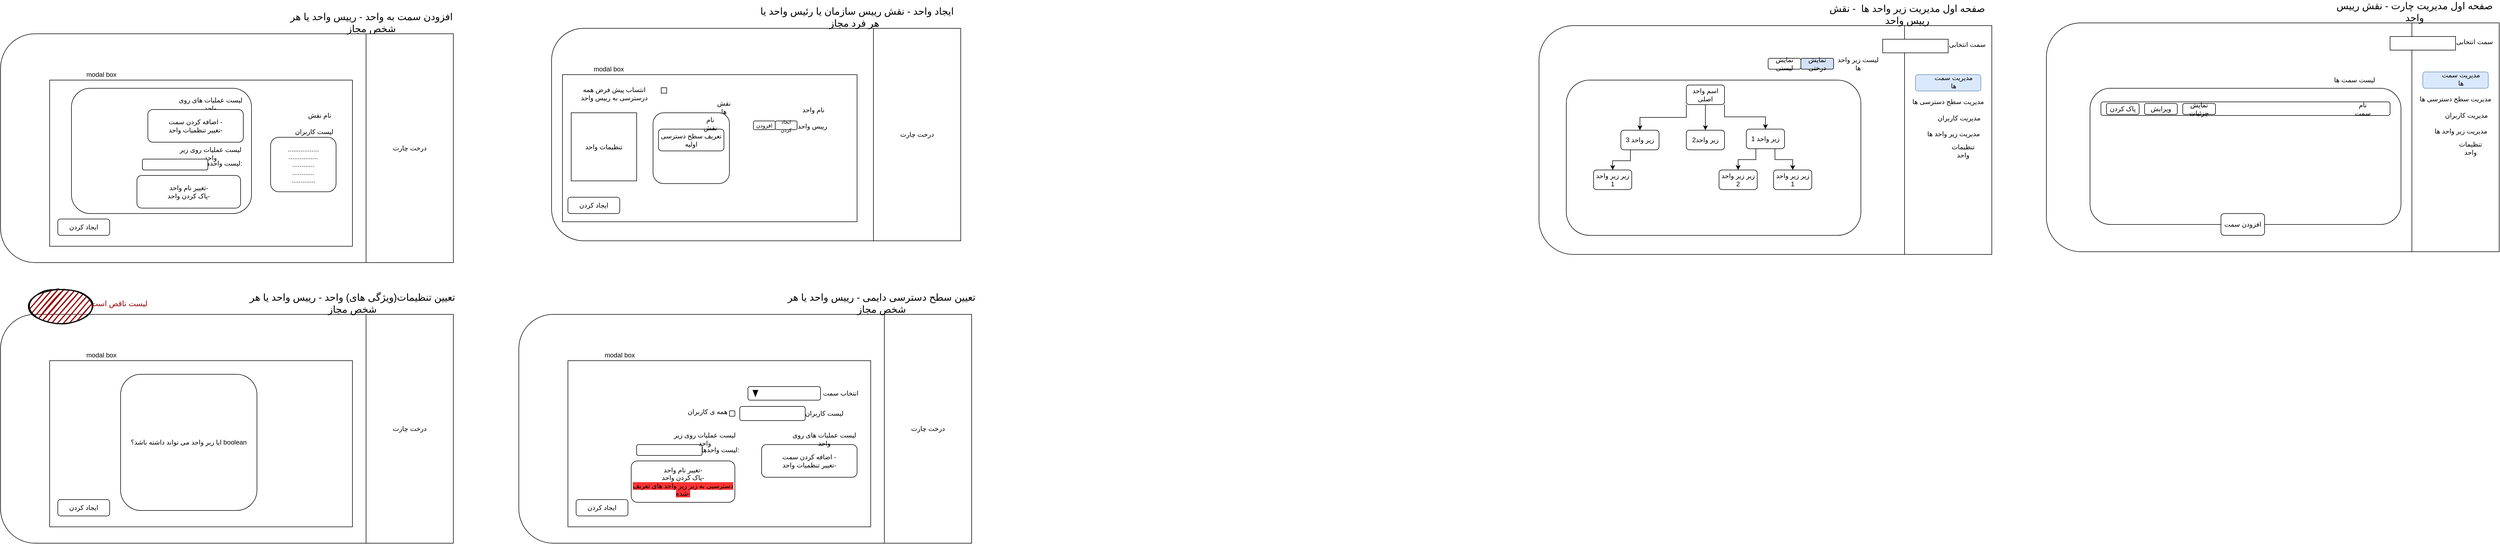 <mxfile version="14.9.9" type="github" pages="2">
  <diagram id="zm9EhGsO0Ewxgib7d6Pb" name="chart">
    <mxGraphModel dx="4552" dy="637" grid="1" gridSize="10" guides="1" tooltips="1" connect="1" arrows="1" fold="1" page="1" pageScale="1" pageWidth="850" pageHeight="1100" math="0" shadow="0">
      <root>
        <mxCell id="0" />
        <mxCell id="1" parent="0" />
        <mxCell id="q2r3y-brRH6zKTwL2eAa-1" value="" style="rounded=1;whiteSpace=wrap;html=1;" parent="1" vertex="1">
          <mxGeometry x="-2020" y="80" width="730" height="390" as="geometry" />
        </mxCell>
        <mxCell id="q2r3y-brRH6zKTwL2eAa-2" value="&lt;font style=&quot;font-size: 18px&quot;&gt;&amp;nbsp; ایجاد واحد - نقش رییس سازمان یا رئیس واحد یا هر فرد مجاز&lt;/font&gt;" style="text;html=1;strokeColor=none;fillColor=none;align=center;verticalAlign=middle;whiteSpace=wrap;rounded=0;" parent="1" vertex="1">
          <mxGeometry x="-1660" y="50" width="390" height="20" as="geometry" />
        </mxCell>
        <mxCell id="q2r3y-brRH6zKTwL2eAa-8" value="تنظمیات واحد" style="rounded=1;whiteSpace=wrap;html=1;" parent="1" vertex="1">
          <mxGeometry x="-1900" y="260" width="120" height="60" as="geometry" />
        </mxCell>
        <mxCell id="q2r3y-brRH6zKTwL2eAa-19" value="درخت چارت" style="rounded=0;whiteSpace=wrap;html=1;" parent="1" vertex="1">
          <mxGeometry x="-1430" y="80" width="160" height="390" as="geometry" />
        </mxCell>
        <mxCell id="q2r3y-brRH6zKTwL2eAa-20" value="" style="rounded=0;whiteSpace=wrap;html=1;" parent="1" vertex="1">
          <mxGeometry x="-2000" y="165" width="540" height="270" as="geometry" />
        </mxCell>
        <mxCell id="q2r3y-brRH6zKTwL2eAa-3" value="نام واحد" style="text;html=1;strokeColor=none;fillColor=none;align=center;verticalAlign=middle;whiteSpace=wrap;rounded=0;" parent="1" vertex="1">
          <mxGeometry x="-1585" y="220" width="90" height="20" as="geometry" />
        </mxCell>
        <mxCell id="q2r3y-brRH6zKTwL2eAa-4" value="رییس واحد&amp;nbsp;" style="text;html=1;strokeColor=none;fillColor=none;align=center;verticalAlign=middle;whiteSpace=wrap;rounded=0;" parent="1" vertex="1">
          <mxGeometry x="-1600" y="250" width="120" height="20" as="geometry" />
        </mxCell>
        <mxCell id="q2r3y-brRH6zKTwL2eAa-18" value="تنظیمات واحد" style="rounded=0;whiteSpace=wrap;html=1;" parent="1" vertex="1">
          <mxGeometry x="-1984" y="235" width="120" height="125" as="geometry" />
        </mxCell>
        <mxCell id="q2r3y-brRH6zKTwL2eAa-22" value="modal box" style="text;html=1;strokeColor=none;fillColor=none;align=center;verticalAlign=middle;whiteSpace=wrap;rounded=0;" parent="1" vertex="1">
          <mxGeometry x="-1950" y="145" width="70" height="20" as="geometry" />
        </mxCell>
        <mxCell id="q2r3y-brRH6zKTwL2eAa-23" value="نقش ها" style="text;html=1;strokeColor=none;fillColor=none;align=center;verticalAlign=middle;whiteSpace=wrap;rounded=0;" parent="1" vertex="1">
          <mxGeometry x="-1724" y="215" width="40" height="20" as="geometry" />
        </mxCell>
        <mxCell id="q2r3y-brRH6zKTwL2eAa-24" value="انتساب پیش فرض همه درسترسی به رییس واحد" style="text;html=1;strokeColor=none;fillColor=none;align=center;verticalAlign=middle;whiteSpace=wrap;rounded=0;" parent="1" vertex="1">
          <mxGeometry x="-1990" y="190" width="170" height="20" as="geometry" />
        </mxCell>
        <mxCell id="q2r3y-brRH6zKTwL2eAa-25" value="" style="rounded=0;whiteSpace=wrap;html=1;" parent="1" vertex="1">
          <mxGeometry x="-1819" y="189" width="10" height="10" as="geometry" />
        </mxCell>
        <mxCell id="q2r3y-brRH6zKTwL2eAa-26" value="ایجاد کردن" style="rounded=1;whiteSpace=wrap;html=1;" parent="1" vertex="1">
          <mxGeometry x="-1990" y="390" width="95" height="30" as="geometry" />
        </mxCell>
        <mxCell id="q2r3y-brRH6zKTwL2eAa-27" value="&lt;font style=&quot;font-size: 9px&quot;&gt;ایجاد کردن&lt;/font&gt;" style="rounded=1;whiteSpace=wrap;html=1;" parent="1" vertex="1">
          <mxGeometry x="-1610" y="250" width="40" height="16" as="geometry" />
        </mxCell>
        <mxCell id="q2r3y-brRH6zKTwL2eAa-28" value="&lt;font size=&quot;1&quot;&gt;افزودن&lt;/font&gt;" style="rounded=1;whiteSpace=wrap;html=1;" parent="1" vertex="1">
          <mxGeometry x="-1650" y="250" width="40" height="16" as="geometry" />
        </mxCell>
        <mxCell id="q2r3y-brRH6zKTwL2eAa-29" value="" style="rounded=1;whiteSpace=wrap;html=1;" parent="1" vertex="1">
          <mxGeometry x="-3030" y="90" width="810" height="420" as="geometry" />
        </mxCell>
        <mxCell id="q2r3y-brRH6zKTwL2eAa-30" value="&lt;span style=&quot;font-size: 18px&quot;&gt;افزودن سمت به واحد - رییس واحد یا هر شخص مجاز&lt;/span&gt;" style="text;html=1;strokeColor=none;fillColor=none;align=center;verticalAlign=middle;whiteSpace=wrap;rounded=0;" parent="1" vertex="1">
          <mxGeometry x="-2520" y="60" width="340" height="20" as="geometry" />
        </mxCell>
        <mxCell id="q2r3y-brRH6zKTwL2eAa-31" value="تنظمیات واحد" style="rounded=1;whiteSpace=wrap;html=1;" parent="1" vertex="1">
          <mxGeometry x="-2830" y="260" width="40" height="70" as="geometry" />
        </mxCell>
        <mxCell id="q2r3y-brRH6zKTwL2eAa-32" value="درخت چارت" style="rounded=0;whiteSpace=wrap;html=1;" parent="1" vertex="1">
          <mxGeometry x="-2360" y="90" width="160" height="420" as="geometry" />
        </mxCell>
        <mxCell id="q2r3y-brRH6zKTwL2eAa-33" value="" style="rounded=0;whiteSpace=wrap;html=1;" parent="1" vertex="1">
          <mxGeometry x="-2940" y="175" width="555" height="305" as="geometry" />
        </mxCell>
        <mxCell id="q2r3y-brRH6zKTwL2eAa-34" value="" style="rounded=1;whiteSpace=wrap;html=1;" parent="1" vertex="1">
          <mxGeometry x="-2900" y="190" width="330" height="230" as="geometry" />
        </mxCell>
        <mxCell id="q2r3y-brRH6zKTwL2eAa-35" value="نام نقش" style="text;html=1;strokeColor=none;fillColor=none;align=center;verticalAlign=middle;whiteSpace=wrap;rounded=0;" parent="1" vertex="1">
          <mxGeometry x="-2490" y="230" width="90" height="20" as="geometry" />
        </mxCell>
        <mxCell id="q2r3y-brRH6zKTwL2eAa-36" value="لیست کاربران" style="text;html=1;strokeColor=none;fillColor=none;align=center;verticalAlign=middle;whiteSpace=wrap;rounded=0;" parent="1" vertex="1">
          <mxGeometry x="-2515" y="260" width="120" height="20" as="geometry" />
        </mxCell>
        <mxCell id="q2r3y-brRH6zKTwL2eAa-38" value="modal box" style="text;html=1;strokeColor=none;fillColor=none;align=center;verticalAlign=middle;whiteSpace=wrap;rounded=0;" parent="1" vertex="1">
          <mxGeometry x="-2880" y="155" width="70" height="20" as="geometry" />
        </mxCell>
        <mxCell id="q2r3y-brRH6zKTwL2eAa-42" value="ایجاد کردن" style="rounded=1;whiteSpace=wrap;html=1;" parent="1" vertex="1">
          <mxGeometry x="-2925" y="430" width="95" height="30" as="geometry" />
        </mxCell>
        <mxCell id="q2r3y-brRH6zKTwL2eAa-45" value=".................&lt;br&gt;................&lt;br&gt;............&lt;br&gt;............&lt;br&gt;............." style="rounded=1;whiteSpace=wrap;html=1;" parent="1" vertex="1">
          <mxGeometry x="-2535" y="280" width="120" height="100" as="geometry" />
        </mxCell>
        <mxCell id="q2r3y-brRH6zKTwL2eAa-46" value="لیست عملیات های روی واحد" style="text;html=1;strokeColor=none;fillColor=none;align=center;verticalAlign=middle;whiteSpace=wrap;rounded=0;" parent="1" vertex="1">
          <mxGeometry x="-2710" y="209" width="130" height="20" as="geometry" />
        </mxCell>
        <mxCell id="q2r3y-brRH6zKTwL2eAa-47" value="اضافه کردن سمت -&lt;br&gt;تغییر تنظمیات واحد-" style="rounded=1;whiteSpace=wrap;html=1;" parent="1" vertex="1">
          <mxGeometry x="-2760" y="229" width="175" height="60" as="geometry" />
        </mxCell>
        <mxCell id="q2r3y-brRH6zKTwL2eAa-48" value="لیست عملیات روی زیر واحد" style="text;html=1;strokeColor=none;fillColor=none;align=center;verticalAlign=middle;whiteSpace=wrap;rounded=0;" parent="1" vertex="1">
          <mxGeometry x="-2710" y="300" width="130" height="20" as="geometry" />
        </mxCell>
        <mxCell id="q2r3y-brRH6zKTwL2eAa-49" value="تغییر نام واحد-&lt;br&gt;پاک کردن واحد-" style="rounded=1;whiteSpace=wrap;html=1;" parent="1" vertex="1">
          <mxGeometry x="-2780" y="350" width="190" height="60" as="geometry" />
        </mxCell>
        <mxCell id="q2r3y-brRH6zKTwL2eAa-50" value="لیست واحدها:" style="text;html=1;strokeColor=none;fillColor=none;align=right;verticalAlign=middle;whiteSpace=wrap;rounded=0;" parent="1" vertex="1">
          <mxGeometry x="-2695" y="312.5" width="110" height="30" as="geometry" />
        </mxCell>
        <mxCell id="q2r3y-brRH6zKTwL2eAa-55" value="" style="rounded=1;whiteSpace=wrap;html=1;" parent="1" vertex="1">
          <mxGeometry x="-2770" y="320" width="120" height="20" as="geometry" />
        </mxCell>
        <mxCell id="q2r3y-brRH6zKTwL2eAa-56" value="" style="rounded=1;whiteSpace=wrap;html=1;" parent="1" vertex="1">
          <mxGeometry x="-2080" y="605" width="810" height="420" as="geometry" />
        </mxCell>
        <mxCell id="q2r3y-brRH6zKTwL2eAa-57" value="&lt;span style=&quot;font-size: 18px&quot;&gt;تعیین سطح دسترسی دایمی - رییس واحد یا هر شخص مجاز&lt;/span&gt;" style="text;html=1;strokeColor=none;fillColor=none;align=center;verticalAlign=middle;whiteSpace=wrap;rounded=0;" parent="1" vertex="1">
          <mxGeometry x="-1600" y="575" width="370" height="20" as="geometry" />
        </mxCell>
        <mxCell id="q2r3y-brRH6zKTwL2eAa-58" value="تنظمیات واحد" style="rounded=1;whiteSpace=wrap;html=1;" parent="1" vertex="1">
          <mxGeometry x="-1880" y="785" width="120" height="60" as="geometry" />
        </mxCell>
        <mxCell id="q2r3y-brRH6zKTwL2eAa-59" value="درخت چارت" style="rounded=0;whiteSpace=wrap;html=1;" parent="1" vertex="1">
          <mxGeometry x="-1410" y="605" width="160" height="420" as="geometry" />
        </mxCell>
        <mxCell id="q2r3y-brRH6zKTwL2eAa-60" value="" style="rounded=0;whiteSpace=wrap;html=1;" parent="1" vertex="1">
          <mxGeometry x="-1990" y="690" width="555" height="305" as="geometry" />
        </mxCell>
        <mxCell id="q2r3y-brRH6zKTwL2eAa-64" value="modal box" style="text;html=1;strokeColor=none;fillColor=none;align=center;verticalAlign=middle;whiteSpace=wrap;rounded=0;" parent="1" vertex="1">
          <mxGeometry x="-1930" y="670" width="70" height="20" as="geometry" />
        </mxCell>
        <mxCell id="q2r3y-brRH6zKTwL2eAa-65" value="ایجاد کردن" style="rounded=1;whiteSpace=wrap;html=1;" parent="1" vertex="1">
          <mxGeometry x="-1975" y="945" width="95" height="30" as="geometry" />
        </mxCell>
        <mxCell id="q2r3y-brRH6zKTwL2eAa-73" value="" style="rounded=1;whiteSpace=wrap;html=1;" parent="1" vertex="1">
          <mxGeometry x="-3030" y="605" width="810" height="420" as="geometry" />
        </mxCell>
        <mxCell id="q2r3y-brRH6zKTwL2eAa-74" value="&lt;span style=&quot;font-size: 18px&quot;&gt;تعیین تنظیمات(ویژگی های) واحد - رییس واحد یا هر شخص مجاز&lt;/span&gt;" style="text;html=1;strokeColor=none;fillColor=none;align=center;verticalAlign=middle;whiteSpace=wrap;rounded=0;" parent="1" vertex="1">
          <mxGeometry x="-2590" y="575" width="410" height="20" as="geometry" />
        </mxCell>
        <mxCell id="q2r3y-brRH6zKTwL2eAa-75" value="تنظمیات واحد" style="rounded=1;whiteSpace=wrap;html=1;" parent="1" vertex="1">
          <mxGeometry x="-2830" y="785" width="120" height="60" as="geometry" />
        </mxCell>
        <mxCell id="q2r3y-brRH6zKTwL2eAa-76" value="درخت چارت" style="rounded=0;whiteSpace=wrap;html=1;" parent="1" vertex="1">
          <mxGeometry x="-2360" y="605" width="160" height="420" as="geometry" />
        </mxCell>
        <mxCell id="q2r3y-brRH6zKTwL2eAa-77" value="" style="rounded=0;whiteSpace=wrap;html=1;" parent="1" vertex="1">
          <mxGeometry x="-2940" y="690" width="555" height="305" as="geometry" />
        </mxCell>
        <mxCell id="q2r3y-brRH6zKTwL2eAa-78" value="ایا زیر واحد می تواند داشته باشد؟ boolean&lt;br&gt;" style="rounded=1;whiteSpace=wrap;html=1;" parent="1" vertex="1">
          <mxGeometry x="-2810" y="715" width="250" height="250" as="geometry" />
        </mxCell>
        <mxCell id="q2r3y-brRH6zKTwL2eAa-81" value="modal box" style="text;html=1;strokeColor=none;fillColor=none;align=center;verticalAlign=middle;whiteSpace=wrap;rounded=0;" parent="1" vertex="1">
          <mxGeometry x="-2880" y="670" width="70" height="20" as="geometry" />
        </mxCell>
        <mxCell id="q2r3y-brRH6zKTwL2eAa-82" value="ایجاد کردن" style="rounded=1;whiteSpace=wrap;html=1;" parent="1" vertex="1">
          <mxGeometry x="-2925" y="945" width="95" height="30" as="geometry" />
        </mxCell>
        <mxCell id="q2r3y-brRH6zKTwL2eAa-91" value="انتخاب سمت" style="text;html=1;strokeColor=none;fillColor=none;align=center;verticalAlign=middle;whiteSpace=wrap;rounded=0;" parent="1" vertex="1">
          <mxGeometry x="-1530" y="740" width="80" height="20" as="geometry" />
        </mxCell>
        <mxCell id="q2r3y-brRH6zKTwL2eAa-92" value="" style="rounded=1;whiteSpace=wrap;html=1;" parent="1" vertex="1">
          <mxGeometry x="-1675" y="774" width="120" height="26" as="geometry" />
        </mxCell>
        <mxCell id="q2r3y-brRH6zKTwL2eAa-93" value="لیست کاربران" style="text;html=1;strokeColor=none;fillColor=none;align=center;verticalAlign=middle;whiteSpace=wrap;rounded=0;" parent="1" vertex="1">
          <mxGeometry x="-1560" y="777" width="80" height="20" as="geometry" />
        </mxCell>
        <mxCell id="q2r3y-brRH6zKTwL2eAa-94" value="همه ی کاربران" style="text;html=1;strokeColor=none;fillColor=none;align=center;verticalAlign=middle;whiteSpace=wrap;rounded=0;" parent="1" vertex="1">
          <mxGeometry x="-1774" y="774" width="80" height="20" as="geometry" />
        </mxCell>
        <mxCell id="q2r3y-brRH6zKTwL2eAa-95" value="" style="rounded=1;whiteSpace=wrap;html=1;" parent="1" vertex="1">
          <mxGeometry x="-1694" y="782" width="10" height="10" as="geometry" />
        </mxCell>
        <mxCell id="q2r3y-brRH6zKTwL2eAa-109" value="تغییر نام واحد-&lt;br&gt;پاک کردن واحد-&lt;br&gt;&lt;font style=&quot;background-color: rgb(255 , 51 , 51)&quot;&gt;دسترسیی به زیر زیر واحد های تعریف شده-&lt;/font&gt;" style="rounded=1;whiteSpace=wrap;html=1;" parent="1" vertex="1">
          <mxGeometry x="-1874" y="874" width="190" height="76" as="geometry" />
        </mxCell>
        <mxCell id="q2r3y-brRH6zKTwL2eAa-110" value="" style="rounded=1;whiteSpace=wrap;html=1;" parent="1" vertex="1">
          <mxGeometry x="-1864" y="844" width="120" height="20" as="geometry" />
        </mxCell>
        <mxCell id="q2r3y-brRH6zKTwL2eAa-111" value="لیست واحدها:" style="text;html=1;strokeColor=none;fillColor=none;align=right;verticalAlign=middle;whiteSpace=wrap;rounded=0;" parent="1" vertex="1">
          <mxGeometry x="-1784" y="844" width="110" height="20" as="geometry" />
        </mxCell>
        <mxCell id="q2r3y-brRH6zKTwL2eAa-112" value="لیست عملیات روی زیر واحد" style="text;html=1;strokeColor=none;fillColor=none;align=center;verticalAlign=middle;whiteSpace=wrap;rounded=0;" parent="1" vertex="1">
          <mxGeometry x="-1804" y="824" width="130" height="20" as="geometry" />
        </mxCell>
        <mxCell id="q2r3y-brRH6zKTwL2eAa-113" value="اضافه کردن سمت -&lt;br&gt;تغییر تنظمیات واحد-" style="rounded=1;whiteSpace=wrap;html=1;" parent="1" vertex="1">
          <mxGeometry x="-1635" y="844" width="175" height="60" as="geometry" />
        </mxCell>
        <mxCell id="q2r3y-brRH6zKTwL2eAa-114" value="لیست عملیات های روی واحد" style="text;html=1;strokeColor=none;fillColor=none;align=center;verticalAlign=middle;whiteSpace=wrap;rounded=0;" parent="1" vertex="1">
          <mxGeometry x="-1585" y="824" width="130" height="20" as="geometry" />
        </mxCell>
        <mxCell id="q2r3y-brRH6zKTwL2eAa-118" value="" style="ellipse;whiteSpace=wrap;html=1;strokeWidth=2;fillWeight=2;hachureGap=8;fillColor=#990000;fillStyle=dots;sketch=1;" parent="1" vertex="1">
          <mxGeometry x="-2980" y="560" width="120" height="60" as="geometry" />
        </mxCell>
        <mxCell id="q2r3y-brRH6zKTwL2eAa-119" value="&lt;font style=&quot;font-size: 14px&quot; color=&quot;#990000&quot;&gt;لیست ناقص است&lt;/font&gt;" style="text;html=1;strokeColor=none;fillColor=none;align=center;verticalAlign=middle;whiteSpace=wrap;rounded=0;" parent="1" vertex="1">
          <mxGeometry x="-2875" y="575" width="125" height="20" as="geometry" />
        </mxCell>
        <mxCell id="q2r3y-brRH6zKTwL2eAa-120" value="" style="rounded=1;whiteSpace=wrap;html=1;" parent="1" vertex="1">
          <mxGeometry x="720" y="70" width="810" height="420" as="geometry" />
        </mxCell>
        <mxCell id="q2r3y-brRH6zKTwL2eAa-123" value="" style="rounded=0;whiteSpace=wrap;html=1;" parent="1" vertex="1">
          <mxGeometry x="1390" y="70" width="160" height="420" as="geometry" />
        </mxCell>
        <mxCell id="q2r3y-brRH6zKTwL2eAa-137" value="" style="rounded=0;whiteSpace=wrap;html=1;" parent="1" vertex="1">
          <mxGeometry x="1350" y="95" width="120" height="25" as="geometry" />
        </mxCell>
        <mxCell id="q2r3y-brRH6zKTwL2eAa-139" value="سمت انتخابی" style="text;html=1;strokeColor=none;fillColor=none;align=center;verticalAlign=middle;whiteSpace=wrap;rounded=0;" parent="1" vertex="1">
          <mxGeometry x="1470" y="95" width="70" height="20" as="geometry" />
        </mxCell>
        <mxCell id="q2r3y-brRH6zKTwL2eAa-141" value="مدیریت سطح دسترسی ها" style="text;html=1;strokeColor=none;fillColor=none;align=center;verticalAlign=middle;whiteSpace=wrap;rounded=0;" parent="1" vertex="1">
          <mxGeometry x="1400" y="200" width="140" height="20" as="geometry" />
        </mxCell>
        <mxCell id="q2r3y-brRH6zKTwL2eAa-142" value="مدیریت کاربران" style="text;html=1;strokeColor=none;fillColor=none;align=center;verticalAlign=middle;whiteSpace=wrap;rounded=0;" parent="1" vertex="1">
          <mxGeometry x="1440" y="230" width="100" height="20" as="geometry" />
        </mxCell>
        <mxCell id="q2r3y-brRH6zKTwL2eAa-143" value="مدیریت زیر واحد ها" style="text;html=1;strokeColor=none;fillColor=none;align=center;verticalAlign=middle;whiteSpace=wrap;rounded=0;" parent="1" vertex="1">
          <mxGeometry x="1430" y="259" width="100" height="20" as="geometry" />
        </mxCell>
        <mxCell id="q2r3y-brRH6zKTwL2eAa-144" value="" style="rounded=1;whiteSpace=wrap;html=1;" parent="1" vertex="1">
          <mxGeometry x="800" y="190" width="570" height="250" as="geometry" />
        </mxCell>
        <mxCell id="q2r3y-brRH6zKTwL2eAa-145" value="" style="rounded=1;whiteSpace=wrap;html=1;fillColor=#dae8fc;strokeColor=#6c8ebf;" parent="1" vertex="1">
          <mxGeometry x="1410" y="160" width="120" height="30" as="geometry" />
        </mxCell>
        <mxCell id="q2r3y-brRH6zKTwL2eAa-140" value="مدیریت سمت ها" style="text;html=1;strokeColor=none;fillColor=none;align=center;verticalAlign=middle;whiteSpace=wrap;rounded=0;" parent="1" vertex="1">
          <mxGeometry x="1440" y="163" width="80" height="20" as="geometry" />
        </mxCell>
        <mxCell id="q2r3y-brRH6zKTwL2eAa-146" value="لیست سمت ها" style="text;html=1;strokeColor=none;fillColor=none;align=center;verticalAlign=middle;whiteSpace=wrap;rounded=0;" parent="1" vertex="1">
          <mxGeometry x="1240" y="165" width="90" height="20" as="geometry" />
        </mxCell>
        <mxCell id="q2r3y-brRH6zKTwL2eAa-147" value="افزودن سمت" style="rounded=1;whiteSpace=wrap;html=1;" parent="1" vertex="1">
          <mxGeometry x="1040" y="420" width="80" height="40" as="geometry" />
        </mxCell>
        <mxCell id="q2r3y-brRH6zKTwL2eAa-148" value="تنظیمات واحد" style="text;html=1;strokeColor=none;fillColor=none;align=center;verticalAlign=middle;whiteSpace=wrap;rounded=0;" parent="1" vertex="1">
          <mxGeometry x="1465" y="290" width="65" height="20" as="geometry" />
        </mxCell>
        <mxCell id="q2r3y-brRH6zKTwL2eAa-150" value="" style="rounded=1;whiteSpace=wrap;html=1;" parent="1" vertex="1">
          <mxGeometry x="820" y="215" width="530" height="25" as="geometry" />
        </mxCell>
        <mxCell id="q2r3y-brRH6zKTwL2eAa-151" value="پاک کردن" style="rounded=1;whiteSpace=wrap;html=1;" parent="1" vertex="1">
          <mxGeometry x="830" y="218" width="60" height="20" as="geometry" />
        </mxCell>
        <mxCell id="q2r3y-brRH6zKTwL2eAa-152" value="ویرایش" style="rounded=1;whiteSpace=wrap;html=1;" parent="1" vertex="1">
          <mxGeometry x="900" y="218" width="60" height="20" as="geometry" />
        </mxCell>
        <mxCell id="q2r3y-brRH6zKTwL2eAa-153" value="نمایش جزئیات" style="rounded=1;whiteSpace=wrap;html=1;" parent="1" vertex="1">
          <mxGeometry x="970" y="218" width="60" height="20" as="geometry" />
        </mxCell>
        <mxCell id="q2r3y-brRH6zKTwL2eAa-154" value="نام سمت" style="text;html=1;strokeColor=none;fillColor=none;align=center;verticalAlign=middle;whiteSpace=wrap;rounded=0;" parent="1" vertex="1">
          <mxGeometry x="1280" y="217.5" width="40" height="20" as="geometry" />
        </mxCell>
        <mxCell id="q2r3y-brRH6zKTwL2eAa-156" value="&lt;font style=&quot;font-size: 18px&quot;&gt;صفحه اول مدیریت چارت - نقش رییس واحد&lt;/font&gt;" style="text;html=1;strokeColor=none;fillColor=none;align=center;verticalAlign=middle;whiteSpace=wrap;rounded=0;" parent="1" vertex="1">
          <mxGeometry x="1240" y="40" width="310" height="20" as="geometry" />
        </mxCell>
        <mxCell id="lEjKfgZ_1tsFz90Hh_kc-2" value="" style="rounded=1;whiteSpace=wrap;html=1;" vertex="1" parent="1">
          <mxGeometry x="-1834" y="235" width="140" height="130" as="geometry" />
        </mxCell>
        <mxCell id="q2r3y-brRH6zKTwL2eAa-7" value="تعریف سطح دسترسی اولیه" style="rounded=1;whiteSpace=wrap;html=1;" parent="1" vertex="1">
          <mxGeometry x="-1824" y="265" width="120" height="40" as="geometry" />
        </mxCell>
        <mxCell id="lEjKfgZ_1tsFz90Hh_kc-3" value="نام نقش" style="text;html=1;strokeColor=none;fillColor=none;align=center;verticalAlign=middle;whiteSpace=wrap;rounded=0;" vertex="1" parent="1">
          <mxGeometry x="-1749" y="245" width="40" height="20" as="geometry" />
        </mxCell>
        <mxCell id="lEjKfgZ_1tsFz90Hh_kc-6" value="" style="group" vertex="1" connectable="0" parent="1">
          <mxGeometry x="-1660" y="737.5" width="133" height="25" as="geometry" />
        </mxCell>
        <mxCell id="lEjKfgZ_1tsFz90Hh_kc-4" value="" style="rounded=1;whiteSpace=wrap;html=1;" vertex="1" parent="lEjKfgZ_1tsFz90Hh_kc-6">
          <mxGeometry width="133" height="25" as="geometry" />
        </mxCell>
        <mxCell id="lEjKfgZ_1tsFz90Hh_kc-5" value="" style="verticalLabelPosition=bottom;verticalAlign=top;html=1;shape=mxgraph.basic.acute_triangle;dx=0.5;fillColor=#000000;rotation=-180;" vertex="1" parent="lEjKfgZ_1tsFz90Hh_kc-6">
          <mxGeometry x="9.11" y="6.75" width="9.11" height="11.5" as="geometry" />
        </mxCell>
        <mxCell id="lEjKfgZ_1tsFz90Hh_kc-8" value="" style="rounded=1;whiteSpace=wrap;html=1;" vertex="1" parent="1">
          <mxGeometry x="-210" y="75" width="810" height="420" as="geometry" />
        </mxCell>
        <mxCell id="lEjKfgZ_1tsFz90Hh_kc-9" value="" style="rounded=0;whiteSpace=wrap;html=1;" vertex="1" parent="1">
          <mxGeometry x="460" y="75" width="160" height="420" as="geometry" />
        </mxCell>
        <mxCell id="lEjKfgZ_1tsFz90Hh_kc-10" value="" style="rounded=0;whiteSpace=wrap;html=1;" vertex="1" parent="1">
          <mxGeometry x="420" y="100" width="120" height="25" as="geometry" />
        </mxCell>
        <mxCell id="lEjKfgZ_1tsFz90Hh_kc-11" value="سمت انتخابی" style="text;html=1;strokeColor=none;fillColor=none;align=center;verticalAlign=middle;whiteSpace=wrap;rounded=0;" vertex="1" parent="1">
          <mxGeometry x="540" y="100" width="70" height="20" as="geometry" />
        </mxCell>
        <mxCell id="lEjKfgZ_1tsFz90Hh_kc-12" value="مدیریت سطح دسترسی ها" style="text;html=1;strokeColor=none;fillColor=none;align=center;verticalAlign=middle;whiteSpace=wrap;rounded=0;" vertex="1" parent="1">
          <mxGeometry x="470" y="205" width="140" height="20" as="geometry" />
        </mxCell>
        <mxCell id="lEjKfgZ_1tsFz90Hh_kc-13" value="مدیریت کاربران" style="text;html=1;strokeColor=none;fillColor=none;align=center;verticalAlign=middle;whiteSpace=wrap;rounded=0;" vertex="1" parent="1">
          <mxGeometry x="510" y="235" width="100" height="20" as="geometry" />
        </mxCell>
        <mxCell id="lEjKfgZ_1tsFz90Hh_kc-14" value="مدیریت زیر واحد ها" style="text;html=1;strokeColor=none;fillColor=none;align=center;verticalAlign=middle;whiteSpace=wrap;rounded=0;" vertex="1" parent="1">
          <mxGeometry x="500" y="264" width="100" height="20" as="geometry" />
        </mxCell>
        <mxCell id="lEjKfgZ_1tsFz90Hh_kc-16" value="" style="rounded=1;whiteSpace=wrap;html=1;fillColor=#dae8fc;strokeColor=#6c8ebf;" vertex="1" parent="1">
          <mxGeometry x="480" y="165" width="120" height="30" as="geometry" />
        </mxCell>
        <mxCell id="lEjKfgZ_1tsFz90Hh_kc-17" value="مدیریت سمت ها" style="text;html=1;strokeColor=none;fillColor=none;align=center;verticalAlign=middle;whiteSpace=wrap;rounded=0;" vertex="1" parent="1">
          <mxGeometry x="510" y="168" width="80" height="20" as="geometry" />
        </mxCell>
        <mxCell id="lEjKfgZ_1tsFz90Hh_kc-18" value="لیست زیر واحد ها" style="text;html=1;strokeColor=none;fillColor=none;align=center;verticalAlign=middle;whiteSpace=wrap;rounded=0;" vertex="1" parent="1">
          <mxGeometry x="330" y="135" width="90" height="20" as="geometry" />
        </mxCell>
        <mxCell id="lEjKfgZ_1tsFz90Hh_kc-20" value="تنظیمات واحد" style="text;html=1;strokeColor=none;fillColor=none;align=center;verticalAlign=middle;whiteSpace=wrap;rounded=0;" vertex="1" parent="1">
          <mxGeometry x="535" y="295" width="65" height="20" as="geometry" />
        </mxCell>
        <mxCell id="lEjKfgZ_1tsFz90Hh_kc-26" value="&lt;font style=&quot;font-size: 18px&quot;&gt;صفحه اول مدیریت زیر واحد ها&amp;nbsp; - نقش رییس واحد&lt;/font&gt;" style="text;html=1;strokeColor=none;fillColor=none;align=center;verticalAlign=middle;whiteSpace=wrap;rounded=0;" vertex="1" parent="1">
          <mxGeometry x="310" y="45" width="310" height="20" as="geometry" />
        </mxCell>
        <mxCell id="lEjKfgZ_1tsFz90Hh_kc-27" value="نمایش درختی" style="rounded=1;whiteSpace=wrap;html=1;fillColor=#D4E1F5;" vertex="1" parent="1">
          <mxGeometry x="270" y="135" width="60" height="20" as="geometry" />
        </mxCell>
        <mxCell id="lEjKfgZ_1tsFz90Hh_kc-28" value="نمایش لیستی" style="rounded=1;whiteSpace=wrap;html=1;fillColor=#FFFFFF;" vertex="1" parent="1">
          <mxGeometry x="210" y="135" width="60" height="20" as="geometry" />
        </mxCell>
        <mxCell id="lEjKfgZ_1tsFz90Hh_kc-29" value="" style="rounded=1;whiteSpace=wrap;html=1;fillColor=#FFFFFF;" vertex="1" parent="1">
          <mxGeometry x="-160" y="175" width="540" height="285" as="geometry" />
        </mxCell>
        <mxCell id="lEjKfgZ_1tsFz90Hh_kc-40" style="edgeStyle=orthogonalEdgeStyle;rounded=0;orthogonalLoop=1;jettySize=auto;html=1;exitX=0.5;exitY=1;exitDx=0;exitDy=0;entryX=0.5;entryY=0;entryDx=0;entryDy=0;" edge="1" parent="1" source="lEjKfgZ_1tsFz90Hh_kc-31" target="lEjKfgZ_1tsFz90Hh_kc-32">
          <mxGeometry relative="1" as="geometry" />
        </mxCell>
        <mxCell id="lEjKfgZ_1tsFz90Hh_kc-41" style="edgeStyle=orthogonalEdgeStyle;rounded=0;orthogonalLoop=1;jettySize=auto;html=1;exitX=1;exitY=1;exitDx=0;exitDy=0;entryX=0.5;entryY=0;entryDx=0;entryDy=0;" edge="1" parent="1" source="lEjKfgZ_1tsFz90Hh_kc-31" target="lEjKfgZ_1tsFz90Hh_kc-35">
          <mxGeometry relative="1" as="geometry" />
        </mxCell>
        <mxCell id="lEjKfgZ_1tsFz90Hh_kc-42" style="edgeStyle=orthogonalEdgeStyle;rounded=0;orthogonalLoop=1;jettySize=auto;html=1;exitX=0;exitY=1;exitDx=0;exitDy=0;entryX=0.5;entryY=0;entryDx=0;entryDy=0;" edge="1" parent="1" source="lEjKfgZ_1tsFz90Hh_kc-31" target="lEjKfgZ_1tsFz90Hh_kc-37">
          <mxGeometry relative="1" as="geometry" />
        </mxCell>
        <mxCell id="lEjKfgZ_1tsFz90Hh_kc-31" value="اسم واحد اصلی" style="rounded=1;whiteSpace=wrap;html=1;fillColor=#FFFFFF;" vertex="1" parent="1">
          <mxGeometry x="60" y="184" width="70" height="36" as="geometry" />
        </mxCell>
        <mxCell id="lEjKfgZ_1tsFz90Hh_kc-32" value="زیر واحد2" style="rounded=1;whiteSpace=wrap;html=1;fillColor=#FFFFFF;" vertex="1" parent="1">
          <mxGeometry x="60" y="267" width="70" height="36" as="geometry" />
        </mxCell>
        <mxCell id="lEjKfgZ_1tsFz90Hh_kc-33" value="زیر زیر واحد 1" style="rounded=1;whiteSpace=wrap;html=1;fillColor=#FFFFFF;" vertex="1" parent="1">
          <mxGeometry x="-110" y="340" width="70" height="36" as="geometry" />
        </mxCell>
        <mxCell id="lEjKfgZ_1tsFz90Hh_kc-34" value="زیر زیر واحد 2" style="rounded=1;whiteSpace=wrap;html=1;fillColor=#FFFFFF;" vertex="1" parent="1">
          <mxGeometry x="120" y="340" width="70" height="36" as="geometry" />
        </mxCell>
        <mxCell id="lEjKfgZ_1tsFz90Hh_kc-43" style="edgeStyle=orthogonalEdgeStyle;rounded=0;orthogonalLoop=1;jettySize=auto;html=1;exitX=0.25;exitY=1;exitDx=0;exitDy=0;" edge="1" parent="1" source="lEjKfgZ_1tsFz90Hh_kc-35" target="lEjKfgZ_1tsFz90Hh_kc-34">
          <mxGeometry relative="1" as="geometry" />
        </mxCell>
        <mxCell id="lEjKfgZ_1tsFz90Hh_kc-44" style="edgeStyle=orthogonalEdgeStyle;rounded=0;orthogonalLoop=1;jettySize=auto;html=1;exitX=0.75;exitY=1;exitDx=0;exitDy=0;entryX=0.5;entryY=0;entryDx=0;entryDy=0;" edge="1" parent="1" source="lEjKfgZ_1tsFz90Hh_kc-35" target="lEjKfgZ_1tsFz90Hh_kc-36">
          <mxGeometry relative="1" as="geometry" />
        </mxCell>
        <mxCell id="lEjKfgZ_1tsFz90Hh_kc-35" value="زیر واحد 1" style="rounded=1;whiteSpace=wrap;html=1;fillColor=#FFFFFF;" vertex="1" parent="1">
          <mxGeometry x="170" y="265" width="70" height="36" as="geometry" />
        </mxCell>
        <mxCell id="lEjKfgZ_1tsFz90Hh_kc-36" value="زیر زیر واحد 1" style="rounded=1;whiteSpace=wrap;html=1;fillColor=#FFFFFF;" vertex="1" parent="1">
          <mxGeometry x="220" y="340" width="70" height="36" as="geometry" />
        </mxCell>
        <mxCell id="lEjKfgZ_1tsFz90Hh_kc-46" style="edgeStyle=orthogonalEdgeStyle;rounded=0;orthogonalLoop=1;jettySize=auto;html=1;exitX=0.25;exitY=1;exitDx=0;exitDy=0;entryX=0.5;entryY=0;entryDx=0;entryDy=0;" edge="1" parent="1" source="lEjKfgZ_1tsFz90Hh_kc-37" target="lEjKfgZ_1tsFz90Hh_kc-33">
          <mxGeometry relative="1" as="geometry" />
        </mxCell>
        <mxCell id="lEjKfgZ_1tsFz90Hh_kc-37" value="زیر واحد 3" style="rounded=1;whiteSpace=wrap;html=1;fillColor=#FFFFFF;" vertex="1" parent="1">
          <mxGeometry x="-60" y="267" width="70" height="36" as="geometry" />
        </mxCell>
        <mxCell id="lEjKfgZ_1tsFz90Hh_kc-45" style="edgeStyle=orthogonalEdgeStyle;rounded=0;orthogonalLoop=1;jettySize=auto;html=1;exitX=0.5;exitY=1;exitDx=0;exitDy=0;" edge="1" parent="1" source="lEjKfgZ_1tsFz90Hh_kc-33" target="lEjKfgZ_1tsFz90Hh_kc-33">
          <mxGeometry relative="1" as="geometry" />
        </mxCell>
        <mxCell id="lEjKfgZ_1tsFz90Hh_kc-51" value="" style="shape=image;html=1;verticalAlign=top;verticalLabelPosition=bottom;labelBackgroundColor=#ffffff;imageAspect=0;aspect=fixed;image=https://cdn1.iconfinder.com/data/icons/feather-2/24/plus-circle-128.png;fillColor=#FFFFFF;" vertex="1" parent="1">
          <mxGeometry x="-85" y="365" width="20" height="20" as="geometry" />
        </mxCell>
      </root>
    </mxGraphModel>
  </diagram>
  <diagram id="FZshqVfrc4y2CLPb3xUx" name="Page-2">
    <mxGraphModel dx="1382" dy="764" grid="1" gridSize="10" guides="1" tooltips="1" connect="1" arrows="1" fold="1" page="1" pageScale="1" pageWidth="850" pageHeight="1100" math="0" shadow="0">
      <root>
        <mxCell id="pSwD3Gkf3QYwq9ZdaGK9-0" />
        <mxCell id="pSwD3Gkf3QYwq9ZdaGK9-1" parent="pSwD3Gkf3QYwq9ZdaGK9-0" />
        <mxCell id="pSwD3Gkf3QYwq9ZdaGK9-2" value="" style="rounded=1;whiteSpace=wrap;html=1;fillColor=#FFFFFF;" vertex="1" parent="pSwD3Gkf3QYwq9ZdaGK9-1">
          <mxGeometry x="510" y="50" width="310" height="310" as="geometry" />
        </mxCell>
      </root>
    </mxGraphModel>
  </diagram>
</mxfile>
